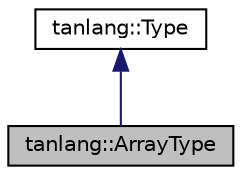 digraph "tanlang::ArrayType"
{
 // LATEX_PDF_SIZE
  edge [fontname="Helvetica",fontsize="10",labelfontname="Helvetica",labelfontsize="10"];
  node [fontname="Helvetica",fontsize="10",shape=record];
  Node1 [label="tanlang::ArrayType",height=0.2,width=0.4,color="black", fillcolor="grey75", style="filled", fontcolor="black",tooltip=" "];
  Node2 -> Node1 [dir="back",color="midnightblue",fontsize="10",style="solid",fontname="Helvetica"];
  Node2 [label="tanlang::Type",height=0.2,width=0.4,color="black", fillcolor="white", style="filled",URL="$classtanlang_1_1Type.html",tooltip="Type is immutable once created. The exception is StructType. Its information is updated in multiple s..."];
}
